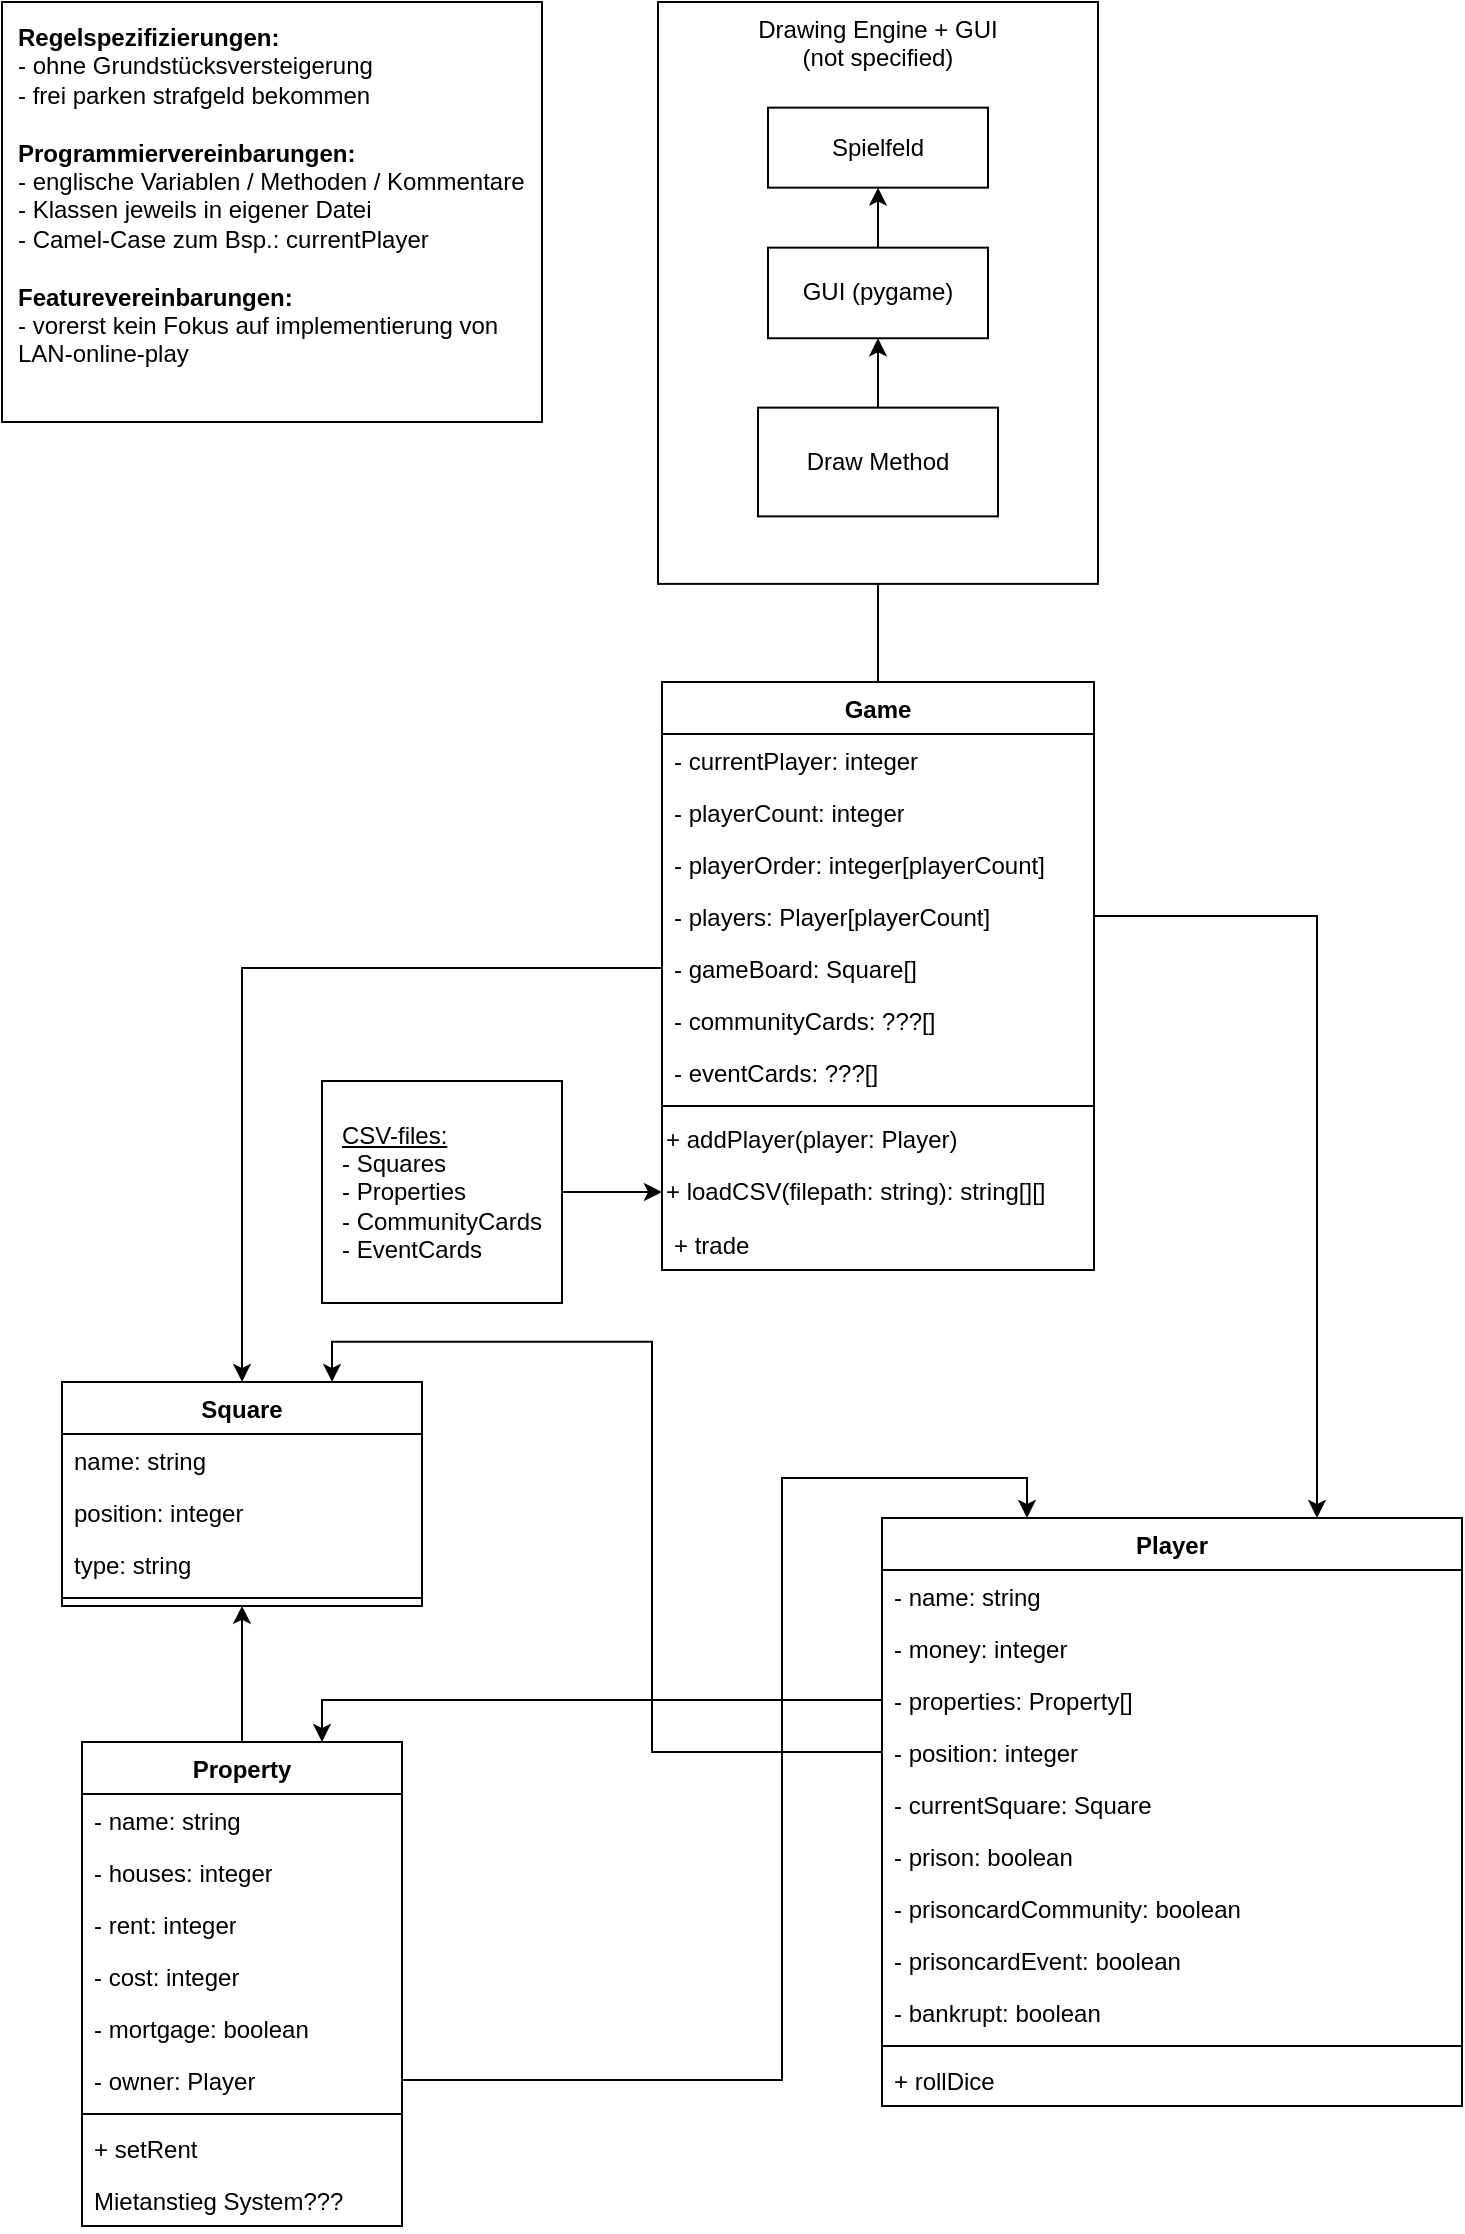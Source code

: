 <mxfile version="26.0.16">
  <diagram id="C5RBs43oDa-KdzZeNtuy" name="Page-1">
    <mxGraphModel dx="1501" dy="721" grid="1" gridSize="10" guides="1" tooltips="1" connect="1" arrows="0" fold="1" page="1" pageScale="1" pageWidth="827" pageHeight="1169" math="0" shadow="0">
      <root>
        <mxCell id="WIyWlLk6GJQsqaUBKTNV-0" />
        <mxCell id="WIyWlLk6GJQsqaUBKTNV-1" parent="WIyWlLk6GJQsqaUBKTNV-0" />
        <mxCell id="fGQQgVOLtYDIJ5bvPg2H-17" value="Player" style="swimlane;fontStyle=1;align=center;verticalAlign=top;childLayout=stackLayout;horizontal=1;startSize=26;horizontalStack=0;resizeParent=1;resizeParentMax=0;resizeLast=0;collapsible=1;marginBottom=0;whiteSpace=wrap;html=1;" parent="WIyWlLk6GJQsqaUBKTNV-1" vertex="1">
          <mxGeometry x="480" y="798" width="290" height="294" as="geometry" />
        </mxCell>
        <mxCell id="fGQQgVOLtYDIJ5bvPg2H-18" value="- name: string" style="text;strokeColor=none;fillColor=none;align=left;verticalAlign=top;spacingLeft=4;spacingRight=4;overflow=hidden;rotatable=0;points=[[0,0.5],[1,0.5]];portConstraint=eastwest;whiteSpace=wrap;html=1;" parent="fGQQgVOLtYDIJ5bvPg2H-17" vertex="1">
          <mxGeometry y="26" width="290" height="26" as="geometry" />
        </mxCell>
        <mxCell id="fGQQgVOLtYDIJ5bvPg2H-22" value="- money: integer" style="text;strokeColor=none;fillColor=none;align=left;verticalAlign=top;spacingLeft=4;spacingRight=4;overflow=hidden;rotatable=0;points=[[0,0.5],[1,0.5]];portConstraint=eastwest;whiteSpace=wrap;html=1;" parent="fGQQgVOLtYDIJ5bvPg2H-17" vertex="1">
          <mxGeometry y="52" width="290" height="26" as="geometry" />
        </mxCell>
        <mxCell id="fGQQgVOLtYDIJ5bvPg2H-23" value="- properties: Property[]&amp;nbsp;" style="text;strokeColor=none;fillColor=none;align=left;verticalAlign=top;spacingLeft=4;spacingRight=4;overflow=hidden;rotatable=0;points=[[0,0.5],[1,0.5]];portConstraint=eastwest;whiteSpace=wrap;html=1;" parent="fGQQgVOLtYDIJ5bvPg2H-17" vertex="1">
          <mxGeometry y="78" width="290" height="26" as="geometry" />
        </mxCell>
        <mxCell id="fGQQgVOLtYDIJ5bvPg2H-41" value="- position: integer" style="text;strokeColor=none;fillColor=none;align=left;verticalAlign=top;spacingLeft=4;spacingRight=4;overflow=hidden;rotatable=0;points=[[0,0.5],[1,0.5]];portConstraint=eastwest;whiteSpace=wrap;html=1;" parent="fGQQgVOLtYDIJ5bvPg2H-17" vertex="1">
          <mxGeometry y="104" width="290" height="26" as="geometry" />
        </mxCell>
        <mxCell id="f4LhbN0aiXE23oODNtUM-32" value="- currentSquare: Square" style="text;strokeColor=none;fillColor=none;align=left;verticalAlign=top;spacingLeft=4;spacingRight=4;overflow=hidden;rotatable=0;points=[[0,0.5],[1,0.5]];portConstraint=eastwest;whiteSpace=wrap;html=1;" vertex="1" parent="fGQQgVOLtYDIJ5bvPg2H-17">
          <mxGeometry y="130" width="290" height="26" as="geometry" />
        </mxCell>
        <mxCell id="fGQQgVOLtYDIJ5bvPg2H-42" value="- prison: boolean" style="text;strokeColor=none;fillColor=none;align=left;verticalAlign=top;spacingLeft=4;spacingRight=4;overflow=hidden;rotatable=0;points=[[0,0.5],[1,0.5]];portConstraint=eastwest;whiteSpace=wrap;html=1;" parent="fGQQgVOLtYDIJ5bvPg2H-17" vertex="1">
          <mxGeometry y="156" width="290" height="26" as="geometry" />
        </mxCell>
        <mxCell id="fGQQgVOLtYDIJ5bvPg2H-43" value="- prisoncardCommunity: boolean" style="text;strokeColor=none;fillColor=none;align=left;verticalAlign=top;spacingLeft=4;spacingRight=4;overflow=hidden;rotatable=0;points=[[0,0.5],[1,0.5]];portConstraint=eastwest;whiteSpace=wrap;html=1;" parent="fGQQgVOLtYDIJ5bvPg2H-17" vertex="1">
          <mxGeometry y="182" width="290" height="26" as="geometry" />
        </mxCell>
        <mxCell id="fGQQgVOLtYDIJ5bvPg2H-44" value="- prisoncardEvent: boolean" style="text;strokeColor=none;fillColor=none;align=left;verticalAlign=top;spacingLeft=4;spacingRight=4;overflow=hidden;rotatable=0;points=[[0,0.5],[1,0.5]];portConstraint=eastwest;whiteSpace=wrap;html=1;" parent="fGQQgVOLtYDIJ5bvPg2H-17" vertex="1">
          <mxGeometry y="208" width="290" height="26" as="geometry" />
        </mxCell>
        <mxCell id="fGQQgVOLtYDIJ5bvPg2H-79" value="- bankrupt: boolean" style="text;strokeColor=none;fillColor=none;align=left;verticalAlign=top;spacingLeft=4;spacingRight=4;overflow=hidden;rotatable=0;points=[[0,0.5],[1,0.5]];portConstraint=eastwest;whiteSpace=wrap;html=1;" parent="fGQQgVOLtYDIJ5bvPg2H-17" vertex="1">
          <mxGeometry y="234" width="290" height="26" as="geometry" />
        </mxCell>
        <mxCell id="fGQQgVOLtYDIJ5bvPg2H-19" value="" style="line;strokeWidth=1;fillColor=none;align=left;verticalAlign=middle;spacingTop=-1;spacingLeft=3;spacingRight=3;rotatable=0;labelPosition=right;points=[];portConstraint=eastwest;strokeColor=inherit;" parent="fGQQgVOLtYDIJ5bvPg2H-17" vertex="1">
          <mxGeometry y="260" width="290" height="8" as="geometry" />
        </mxCell>
        <mxCell id="fGQQgVOLtYDIJ5bvPg2H-20" value="+ rollDice" style="text;strokeColor=none;fillColor=none;align=left;verticalAlign=top;spacingLeft=4;spacingRight=4;overflow=hidden;rotatable=0;points=[[0,0.5],[1,0.5]];portConstraint=eastwest;whiteSpace=wrap;html=1;" parent="fGQQgVOLtYDIJ5bvPg2H-17" vertex="1">
          <mxGeometry y="268" width="290" height="26" as="geometry" />
        </mxCell>
        <mxCell id="f4LhbN0aiXE23oODNtUM-25" style="edgeStyle=orthogonalEdgeStyle;rounded=0;orthogonalLoop=1;jettySize=auto;html=1;exitX=0.5;exitY=0;exitDx=0;exitDy=0;entryX=0.5;entryY=1;entryDx=0;entryDy=0;" edge="1" parent="WIyWlLk6GJQsqaUBKTNV-1" source="fGQQgVOLtYDIJ5bvPg2H-24" target="fGQQgVOLtYDIJ5bvPg2H-70">
          <mxGeometry relative="1" as="geometry" />
        </mxCell>
        <mxCell id="fGQQgVOLtYDIJ5bvPg2H-24" value="Property" style="swimlane;fontStyle=1;align=center;verticalAlign=top;childLayout=stackLayout;horizontal=1;startSize=26;horizontalStack=0;resizeParent=1;resizeParentMax=0;resizeLast=0;collapsible=1;marginBottom=0;whiteSpace=wrap;html=1;" parent="WIyWlLk6GJQsqaUBKTNV-1" vertex="1">
          <mxGeometry x="80" y="910" width="160" height="242" as="geometry">
            <mxRectangle x="270" y="1180" width="90" height="30" as="alternateBounds" />
          </mxGeometry>
        </mxCell>
        <mxCell id="fGQQgVOLtYDIJ5bvPg2H-25" value="- name: string" style="text;strokeColor=none;fillColor=none;align=left;verticalAlign=top;spacingLeft=4;spacingRight=4;overflow=hidden;rotatable=0;points=[[0,0.5],[1,0.5]];portConstraint=eastwest;whiteSpace=wrap;html=1;" parent="fGQQgVOLtYDIJ5bvPg2H-24" vertex="1">
          <mxGeometry y="26" width="160" height="26" as="geometry" />
        </mxCell>
        <mxCell id="fGQQgVOLtYDIJ5bvPg2H-32" value="- houses: integer" style="text;strokeColor=none;fillColor=none;align=left;verticalAlign=top;spacingLeft=4;spacingRight=4;overflow=hidden;rotatable=0;points=[[0,0.5],[1,0.5]];portConstraint=eastwest;whiteSpace=wrap;html=1;" parent="fGQQgVOLtYDIJ5bvPg2H-24" vertex="1">
          <mxGeometry y="52" width="160" height="26" as="geometry" />
        </mxCell>
        <mxCell id="fGQQgVOLtYDIJ5bvPg2H-33" value="- rent: integer" style="text;strokeColor=none;fillColor=none;align=left;verticalAlign=top;spacingLeft=4;spacingRight=4;overflow=hidden;rotatable=0;points=[[0,0.5],[1,0.5]];portConstraint=eastwest;whiteSpace=wrap;html=1;" parent="fGQQgVOLtYDIJ5bvPg2H-24" vertex="1">
          <mxGeometry y="78" width="160" height="26" as="geometry" />
        </mxCell>
        <mxCell id="fGQQgVOLtYDIJ5bvPg2H-34" value="- cost: integer" style="text;strokeColor=none;fillColor=none;align=left;verticalAlign=top;spacingLeft=4;spacingRight=4;overflow=hidden;rotatable=0;points=[[0,0.5],[1,0.5]];portConstraint=eastwest;whiteSpace=wrap;html=1;" parent="fGQQgVOLtYDIJ5bvPg2H-24" vertex="1">
          <mxGeometry y="104" width="160" height="26" as="geometry" />
        </mxCell>
        <mxCell id="fGQQgVOLtYDIJ5bvPg2H-38" value="- mortgage: boolean" style="text;strokeColor=none;fillColor=none;align=left;verticalAlign=top;spacingLeft=4;spacingRight=4;overflow=hidden;rotatable=0;points=[[0,0.5],[1,0.5]];portConstraint=eastwest;whiteSpace=wrap;html=1;" parent="fGQQgVOLtYDIJ5bvPg2H-24" vertex="1">
          <mxGeometry y="130" width="160" height="26" as="geometry" />
        </mxCell>
        <mxCell id="fGQQgVOLtYDIJ5bvPg2H-39" value="- owner: Player" style="text;strokeColor=none;fillColor=none;align=left;verticalAlign=top;spacingLeft=4;spacingRight=4;overflow=hidden;rotatable=0;points=[[0,0.5],[1,0.5]];portConstraint=eastwest;whiteSpace=wrap;html=1;" parent="fGQQgVOLtYDIJ5bvPg2H-24" vertex="1">
          <mxGeometry y="156" width="160" height="26" as="geometry" />
        </mxCell>
        <mxCell id="fGQQgVOLtYDIJ5bvPg2H-26" value="" style="line;strokeWidth=1;fillColor=none;align=left;verticalAlign=middle;spacingTop=-1;spacingLeft=3;spacingRight=3;rotatable=0;labelPosition=right;points=[];portConstraint=eastwest;strokeColor=inherit;" parent="fGQQgVOLtYDIJ5bvPg2H-24" vertex="1">
          <mxGeometry y="182" width="160" height="8" as="geometry" />
        </mxCell>
        <mxCell id="fGQQgVOLtYDIJ5bvPg2H-27" value="+ setRent" style="text;strokeColor=none;fillColor=none;align=left;verticalAlign=top;spacingLeft=4;spacingRight=4;overflow=hidden;rotatable=0;points=[[0,0.5],[1,0.5]];portConstraint=eastwest;whiteSpace=wrap;html=1;" parent="fGQQgVOLtYDIJ5bvPg2H-24" vertex="1">
          <mxGeometry y="190" width="160" height="26" as="geometry" />
        </mxCell>
        <mxCell id="fGQQgVOLtYDIJ5bvPg2H-36" value="Mietanstieg System???" style="text;strokeColor=none;fillColor=none;align=left;verticalAlign=top;spacingLeft=4;spacingRight=4;overflow=hidden;rotatable=0;points=[[0,0.5],[1,0.5]];portConstraint=eastwest;whiteSpace=wrap;html=1;" parent="fGQQgVOLtYDIJ5bvPg2H-24" vertex="1">
          <mxGeometry y="216" width="160" height="26" as="geometry" />
        </mxCell>
        <mxCell id="fGQQgVOLtYDIJ5bvPg2H-62" value="Game" style="swimlane;fontStyle=1;align=center;verticalAlign=top;childLayout=stackLayout;horizontal=1;startSize=26;horizontalStack=0;resizeParent=1;resizeParentMax=0;resizeLast=0;collapsible=1;marginBottom=0;whiteSpace=wrap;html=1;" parent="WIyWlLk6GJQsqaUBKTNV-1" vertex="1">
          <mxGeometry x="370" y="380" width="216" height="294" as="geometry">
            <mxRectangle x="242" y="380" width="70" height="30" as="alternateBounds" />
          </mxGeometry>
        </mxCell>
        <mxCell id="fGQQgVOLtYDIJ5bvPg2H-63" value="- currentPlayer: integer" style="text;strokeColor=none;fillColor=none;align=left;verticalAlign=top;spacingLeft=4;spacingRight=4;overflow=hidden;rotatable=0;points=[[0,0.5],[1,0.5]];portConstraint=eastwest;whiteSpace=wrap;html=1;" parent="fGQQgVOLtYDIJ5bvPg2H-62" vertex="1">
          <mxGeometry y="26" width="216" height="26" as="geometry" />
        </mxCell>
        <mxCell id="f4LhbN0aiXE23oODNtUM-4" value="- playerCount: integer" style="text;strokeColor=none;fillColor=none;align=left;verticalAlign=top;spacingLeft=4;spacingRight=4;overflow=hidden;rotatable=0;points=[[0,0.5],[1,0.5]];portConstraint=eastwest;whiteSpace=wrap;html=1;" vertex="1" parent="fGQQgVOLtYDIJ5bvPg2H-62">
          <mxGeometry y="52" width="216" height="26" as="geometry" />
        </mxCell>
        <mxCell id="fGQQgVOLtYDIJ5bvPg2H-66" value="- playerOrder: integer[playerCount]" style="text;strokeColor=none;fillColor=none;align=left;verticalAlign=top;spacingLeft=4;spacingRight=4;overflow=hidden;rotatable=0;points=[[0,0.5],[1,0.5]];portConstraint=eastwest;whiteSpace=wrap;html=1;" parent="fGQQgVOLtYDIJ5bvPg2H-62" vertex="1">
          <mxGeometry y="78" width="216" height="26" as="geometry" />
        </mxCell>
        <mxCell id="fGQQgVOLtYDIJ5bvPg2H-67" value="- players: Player[playerCount]" style="text;strokeColor=none;fillColor=none;align=left;verticalAlign=top;spacingLeft=4;spacingRight=4;overflow=hidden;rotatable=0;points=[[0,0.5],[1,0.5]];portConstraint=eastwest;whiteSpace=wrap;html=1;" parent="fGQQgVOLtYDIJ5bvPg2H-62" vertex="1">
          <mxGeometry y="104" width="216" height="26" as="geometry" />
        </mxCell>
        <mxCell id="fGQQgVOLtYDIJ5bvPg2H-83" value="- gameBoard: Square[]" style="text;strokeColor=none;fillColor=none;align=left;verticalAlign=top;spacingLeft=4;spacingRight=4;overflow=hidden;rotatable=0;points=[[0,0.5],[1,0.5]];portConstraint=eastwest;whiteSpace=wrap;html=1;" parent="fGQQgVOLtYDIJ5bvPg2H-62" vertex="1">
          <mxGeometry y="130" width="216" height="26" as="geometry" />
        </mxCell>
        <mxCell id="AN0olC_sh_e48oNfgQhj-7" value="- communityCards: ???[]" style="text;strokeColor=none;fillColor=none;align=left;verticalAlign=top;spacingLeft=4;spacingRight=4;overflow=hidden;rotatable=0;points=[[0,0.5],[1,0.5]];portConstraint=eastwest;whiteSpace=wrap;html=1;" parent="fGQQgVOLtYDIJ5bvPg2H-62" vertex="1">
          <mxGeometry y="156" width="216" height="26" as="geometry" />
        </mxCell>
        <mxCell id="AN0olC_sh_e48oNfgQhj-8" value="- eventCards: ???[]" style="text;strokeColor=none;fillColor=none;align=left;verticalAlign=top;spacingLeft=4;spacingRight=4;overflow=hidden;rotatable=0;points=[[0,0.5],[1,0.5]];portConstraint=eastwest;whiteSpace=wrap;html=1;" parent="fGQQgVOLtYDIJ5bvPg2H-62" vertex="1">
          <mxGeometry y="182" width="216" height="26" as="geometry" />
        </mxCell>
        <mxCell id="fGQQgVOLtYDIJ5bvPg2H-64" value="" style="line;strokeWidth=1;fillColor=none;align=left;verticalAlign=middle;spacingTop=-1;spacingLeft=3;spacingRight=3;rotatable=0;labelPosition=right;points=[];portConstraint=eastwest;strokeColor=inherit;" parent="fGQQgVOLtYDIJ5bvPg2H-62" vertex="1">
          <mxGeometry y="208" width="216" height="8" as="geometry" />
        </mxCell>
        <mxCell id="f4LhbN0aiXE23oODNtUM-2" value="&lt;div&gt;+ addPlayer(player: Player)&lt;/div&gt;" style="rounded=0;whiteSpace=wrap;html=1;strokeColor=none;fillColor=none;align=left;" vertex="1" parent="fGQQgVOLtYDIJ5bvPg2H-62">
          <mxGeometry y="216" width="216" height="26" as="geometry" />
        </mxCell>
        <mxCell id="f4LhbN0aiXE23oODNtUM-23" value="+ loadCSV(filepath: string): string[][]" style="rounded=0;whiteSpace=wrap;html=1;strokeColor=none;fillColor=none;align=left;" vertex="1" parent="fGQQgVOLtYDIJ5bvPg2H-62">
          <mxGeometry y="242" width="216" height="26" as="geometry" />
        </mxCell>
        <mxCell id="fGQQgVOLtYDIJ5bvPg2H-65" value="+ trade" style="text;strokeColor=none;fillColor=none;align=left;verticalAlign=top;spacingLeft=4;spacingRight=4;overflow=hidden;rotatable=0;points=[[0,0.5],[1,0.5]];portConstraint=eastwest;whiteSpace=wrap;html=1;" parent="fGQQgVOLtYDIJ5bvPg2H-62" vertex="1">
          <mxGeometry y="268" width="216" height="26" as="geometry" />
        </mxCell>
        <mxCell id="fGQQgVOLtYDIJ5bvPg2H-70" value="Square" style="swimlane;fontStyle=1;align=center;verticalAlign=top;childLayout=stackLayout;horizontal=1;startSize=26;horizontalStack=0;resizeParent=1;resizeParentMax=0;resizeLast=0;collapsible=1;marginBottom=0;whiteSpace=wrap;html=1;" parent="WIyWlLk6GJQsqaUBKTNV-1" vertex="1">
          <mxGeometry x="70" y="729.94" width="180" height="112" as="geometry" />
        </mxCell>
        <mxCell id="fGQQgVOLtYDIJ5bvPg2H-71" value="name: string" style="text;strokeColor=none;fillColor=none;align=left;verticalAlign=top;spacingLeft=4;spacingRight=4;overflow=hidden;rotatable=0;points=[[0,0.5],[1,0.5]];portConstraint=eastwest;whiteSpace=wrap;html=1;" parent="fGQQgVOLtYDIJ5bvPg2H-70" vertex="1">
          <mxGeometry y="26" width="180" height="26" as="geometry" />
        </mxCell>
        <mxCell id="fGQQgVOLtYDIJ5bvPg2H-78" value="position: integer" style="text;strokeColor=none;fillColor=none;align=left;verticalAlign=top;spacingLeft=4;spacingRight=4;overflow=hidden;rotatable=0;points=[[0,0.5],[1,0.5]];portConstraint=eastwest;whiteSpace=wrap;html=1;" parent="fGQQgVOLtYDIJ5bvPg2H-70" vertex="1">
          <mxGeometry y="52" width="180" height="26" as="geometry" />
        </mxCell>
        <mxCell id="fGQQgVOLtYDIJ5bvPg2H-87" value="type: string" style="text;strokeColor=none;fillColor=none;align=left;verticalAlign=top;spacingLeft=4;spacingRight=4;overflow=hidden;rotatable=0;points=[[0,0.5],[1,0.5]];portConstraint=eastwest;whiteSpace=wrap;html=1;" parent="fGQQgVOLtYDIJ5bvPg2H-70" vertex="1">
          <mxGeometry y="78" width="180" height="26" as="geometry" />
        </mxCell>
        <mxCell id="fGQQgVOLtYDIJ5bvPg2H-72" value="" style="line;strokeWidth=1;fillColor=none;align=left;verticalAlign=middle;spacingTop=-1;spacingLeft=3;spacingRight=3;rotatable=0;labelPosition=right;points=[];portConstraint=eastwest;strokeColor=inherit;" parent="fGQQgVOLtYDIJ5bvPg2H-70" vertex="1">
          <mxGeometry y="104" width="180" height="8" as="geometry" />
        </mxCell>
        <mxCell id="fGQQgVOLtYDIJ5bvPg2H-80" value="&lt;div style=&quot;padding: 0px;&quot;&gt;&lt;b&gt;Regelspezifizierungen:&lt;/b&gt;&lt;/div&gt;- ohne Grundstücksversteigerung&lt;div&gt;- frei parken strafgeld bekommen&lt;/div&gt;&lt;div&gt;&lt;br&gt;&lt;/div&gt;&lt;div&gt;&lt;b&gt;Programmiervereinbarungen:&lt;/b&gt;&lt;br&gt;&lt;div&gt;- englische Variablen / Methoden / Kommentare&lt;/div&gt;&lt;div style=&quot;padding-right: 0px;&quot;&gt;- Klassen jeweils in eigener Datei&lt;/div&gt;&lt;div style=&quot;padding-top: 0px;&quot;&gt;- Camel-Case zum Bsp.: currentPlayer&lt;/div&gt;&lt;div&gt;&lt;br&gt;&lt;/div&gt;&lt;div&gt;&lt;b&gt;Featurevereinbarungen:&lt;/b&gt;&lt;/div&gt;&lt;div style=&quot;margin-bottom: 0px;&quot;&gt;- vorerst kein Fokus auf implementierung von LAN-online-play&lt;/div&gt;&lt;/div&gt;" style="rounded=0;whiteSpace=wrap;html=1;align=left;spacingTop=6;spacing=0;spacingLeft=8;verticalAlign=top;" parent="WIyWlLk6GJQsqaUBKTNV-1" vertex="1">
          <mxGeometry x="40" y="40" width="270" height="210" as="geometry" />
        </mxCell>
        <mxCell id="f4LhbN0aiXE23oODNtUM-24" style="edgeStyle=orthogonalEdgeStyle;rounded=0;orthogonalLoop=1;jettySize=auto;html=1;exitX=1;exitY=0.5;exitDx=0;exitDy=0;entryX=0;entryY=0.5;entryDx=0;entryDy=0;" edge="1" parent="WIyWlLk6GJQsqaUBKTNV-1" source="AN0olC_sh_e48oNfgQhj-4" target="f4LhbN0aiXE23oODNtUM-23">
          <mxGeometry relative="1" as="geometry" />
        </mxCell>
        <mxCell id="AN0olC_sh_e48oNfgQhj-4" value="&lt;div style=&quot;text-align: left;&quot;&gt;&lt;span style=&quot;background-color: transparent; color: light-dark(rgb(0, 0, 0), rgb(255, 255, 255));&quot;&gt;&lt;u&gt;CSV-files:&lt;/u&gt;&lt;/span&gt;&lt;/div&gt;&lt;div style=&quot;text-align: left;&quot;&gt;&lt;span style=&quot;background-color: transparent; color: light-dark(rgb(0, 0, 0), rgb(255, 255, 255));&quot;&gt;- Squares&lt;/span&gt;&lt;/div&gt;&lt;div style=&quot;text-align: left;&quot;&gt;&lt;span style=&quot;background-color: transparent; color: light-dark(rgb(0, 0, 0), rgb(255, 255, 255));&quot;&gt;- Properties&lt;/span&gt;&lt;/div&gt;&lt;div style=&quot;text-align: left;&quot;&gt;&lt;div&gt;&lt;span style=&quot;background-color: transparent; color: light-dark(rgb(0, 0, 0), rgb(255, 255, 255));&quot;&gt;- CommunityCards&lt;/span&gt;&lt;/div&gt;&lt;div&gt;&lt;span style=&quot;background-color: transparent; color: light-dark(rgb(0, 0, 0), rgb(255, 255, 255));&quot;&gt;- EventCards&lt;/span&gt;&lt;/div&gt;&lt;/div&gt;" style="rounded=0;whiteSpace=wrap;html=1;" parent="WIyWlLk6GJQsqaUBKTNV-1" vertex="1">
          <mxGeometry x="200" y="579.5" width="120" height="111" as="geometry" />
        </mxCell>
        <mxCell id="f4LhbN0aiXE23oODNtUM-20" style="edgeStyle=orthogonalEdgeStyle;rounded=0;orthogonalLoop=1;jettySize=auto;html=1;exitX=0.5;exitY=0;exitDx=0;exitDy=0;entryX=0.5;entryY=1;entryDx=0;entryDy=0;" edge="1" parent="WIyWlLk6GJQsqaUBKTNV-1" source="fGQQgVOLtYDIJ5bvPg2H-62" target="f4LhbN0aiXE23oODNtUM-13">
          <mxGeometry relative="1" as="geometry" />
        </mxCell>
        <mxCell id="f4LhbN0aiXE23oODNtUM-21" value="" style="group" vertex="1" connectable="0" parent="WIyWlLk6GJQsqaUBKTNV-1">
          <mxGeometry x="368" y="40" width="220" height="290.94" as="geometry" />
        </mxCell>
        <mxCell id="f4LhbN0aiXE23oODNtUM-8" value="Drawing Engine + GUI&lt;br&gt;(not specified)" style="rounded=0;whiteSpace=wrap;html=1;verticalAlign=top;align=center;fillColor=default;" vertex="1" parent="f4LhbN0aiXE23oODNtUM-21">
          <mxGeometry width="220" height="290.94" as="geometry" />
        </mxCell>
        <mxCell id="f4LhbN0aiXE23oODNtUM-9" style="edgeStyle=orthogonalEdgeStyle;rounded=0;orthogonalLoop=1;jettySize=auto;html=1;exitX=0.5;exitY=0;exitDx=0;exitDy=0;entryX=0.5;entryY=1;entryDx=0;entryDy=0;" edge="1" parent="f4LhbN0aiXE23oODNtUM-21" source="f4LhbN0aiXE23oODNtUM-10" target="f4LhbN0aiXE23oODNtUM-11">
          <mxGeometry relative="1" as="geometry" />
        </mxCell>
        <mxCell id="f4LhbN0aiXE23oODNtUM-10" value="GUI (pygame)" style="html=1;whiteSpace=wrap;" vertex="1" parent="f4LhbN0aiXE23oODNtUM-21">
          <mxGeometry x="55" y="122.818" width="110" height="45.312" as="geometry" />
        </mxCell>
        <mxCell id="f4LhbN0aiXE23oODNtUM-11" value="Spielfeld" style="html=1;whiteSpace=wrap;" vertex="1" parent="f4LhbN0aiXE23oODNtUM-21">
          <mxGeometry x="55" y="52.82" width="110" height="40" as="geometry" />
        </mxCell>
        <mxCell id="f4LhbN0aiXE23oODNtUM-12" style="edgeStyle=orthogonalEdgeStyle;rounded=0;orthogonalLoop=1;jettySize=auto;html=1;exitX=0.5;exitY=0;exitDx=0;exitDy=0;entryX=0.5;entryY=1;entryDx=0;entryDy=0;" edge="1" parent="f4LhbN0aiXE23oODNtUM-21" source="f4LhbN0aiXE23oODNtUM-13" target="f4LhbN0aiXE23oODNtUM-10">
          <mxGeometry relative="1" as="geometry" />
        </mxCell>
        <mxCell id="f4LhbN0aiXE23oODNtUM-13" value="Draw Method" style="rounded=0;whiteSpace=wrap;html=1;" vertex="1" parent="f4LhbN0aiXE23oODNtUM-21">
          <mxGeometry x="50" y="202.817" width="120" height="54.375" as="geometry" />
        </mxCell>
        <mxCell id="f4LhbN0aiXE23oODNtUM-29" style="edgeStyle=orthogonalEdgeStyle;rounded=0;orthogonalLoop=1;jettySize=auto;html=1;exitX=1;exitY=0.5;exitDx=0;exitDy=0;entryX=0.25;entryY=0;entryDx=0;entryDy=0;" edge="1" parent="WIyWlLk6GJQsqaUBKTNV-1" source="fGQQgVOLtYDIJ5bvPg2H-39" target="fGQQgVOLtYDIJ5bvPg2H-17">
          <mxGeometry relative="1" as="geometry">
            <Array as="points">
              <mxPoint x="430" y="1079" />
              <mxPoint x="430" y="778" />
              <mxPoint x="553" y="778" />
            </Array>
          </mxGeometry>
        </mxCell>
        <mxCell id="f4LhbN0aiXE23oODNtUM-30" style="edgeStyle=orthogonalEdgeStyle;rounded=0;orthogonalLoop=1;jettySize=auto;html=1;exitX=0;exitY=0.5;exitDx=0;exitDy=0;entryX=0.5;entryY=0;entryDx=0;entryDy=0;" edge="1" parent="WIyWlLk6GJQsqaUBKTNV-1" source="fGQQgVOLtYDIJ5bvPg2H-83" target="fGQQgVOLtYDIJ5bvPg2H-70">
          <mxGeometry relative="1" as="geometry" />
        </mxCell>
        <mxCell id="f4LhbN0aiXE23oODNtUM-33" style="edgeStyle=orthogonalEdgeStyle;rounded=0;orthogonalLoop=1;jettySize=auto;html=1;exitX=1;exitY=0.5;exitDx=0;exitDy=0;entryX=0.75;entryY=0;entryDx=0;entryDy=0;" edge="1" parent="WIyWlLk6GJQsqaUBKTNV-1" source="fGQQgVOLtYDIJ5bvPg2H-67" target="fGQQgVOLtYDIJ5bvPg2H-17">
          <mxGeometry relative="1" as="geometry" />
        </mxCell>
        <mxCell id="f4LhbN0aiXE23oODNtUM-34" style="edgeStyle=orthogonalEdgeStyle;rounded=0;orthogonalLoop=1;jettySize=auto;html=1;exitX=0;exitY=0.5;exitDx=0;exitDy=0;entryX=0.75;entryY=0;entryDx=0;entryDy=0;" edge="1" parent="WIyWlLk6GJQsqaUBKTNV-1" source="fGQQgVOLtYDIJ5bvPg2H-41" target="fGQQgVOLtYDIJ5bvPg2H-70">
          <mxGeometry relative="1" as="geometry" />
        </mxCell>
        <mxCell id="f4LhbN0aiXE23oODNtUM-35" style="edgeStyle=orthogonalEdgeStyle;rounded=0;orthogonalLoop=1;jettySize=auto;html=1;exitX=0;exitY=0.5;exitDx=0;exitDy=0;entryX=0.75;entryY=0;entryDx=0;entryDy=0;" edge="1" parent="WIyWlLk6GJQsqaUBKTNV-1" source="fGQQgVOLtYDIJ5bvPg2H-23" target="fGQQgVOLtYDIJ5bvPg2H-24">
          <mxGeometry relative="1" as="geometry" />
        </mxCell>
      </root>
    </mxGraphModel>
  </diagram>
</mxfile>
